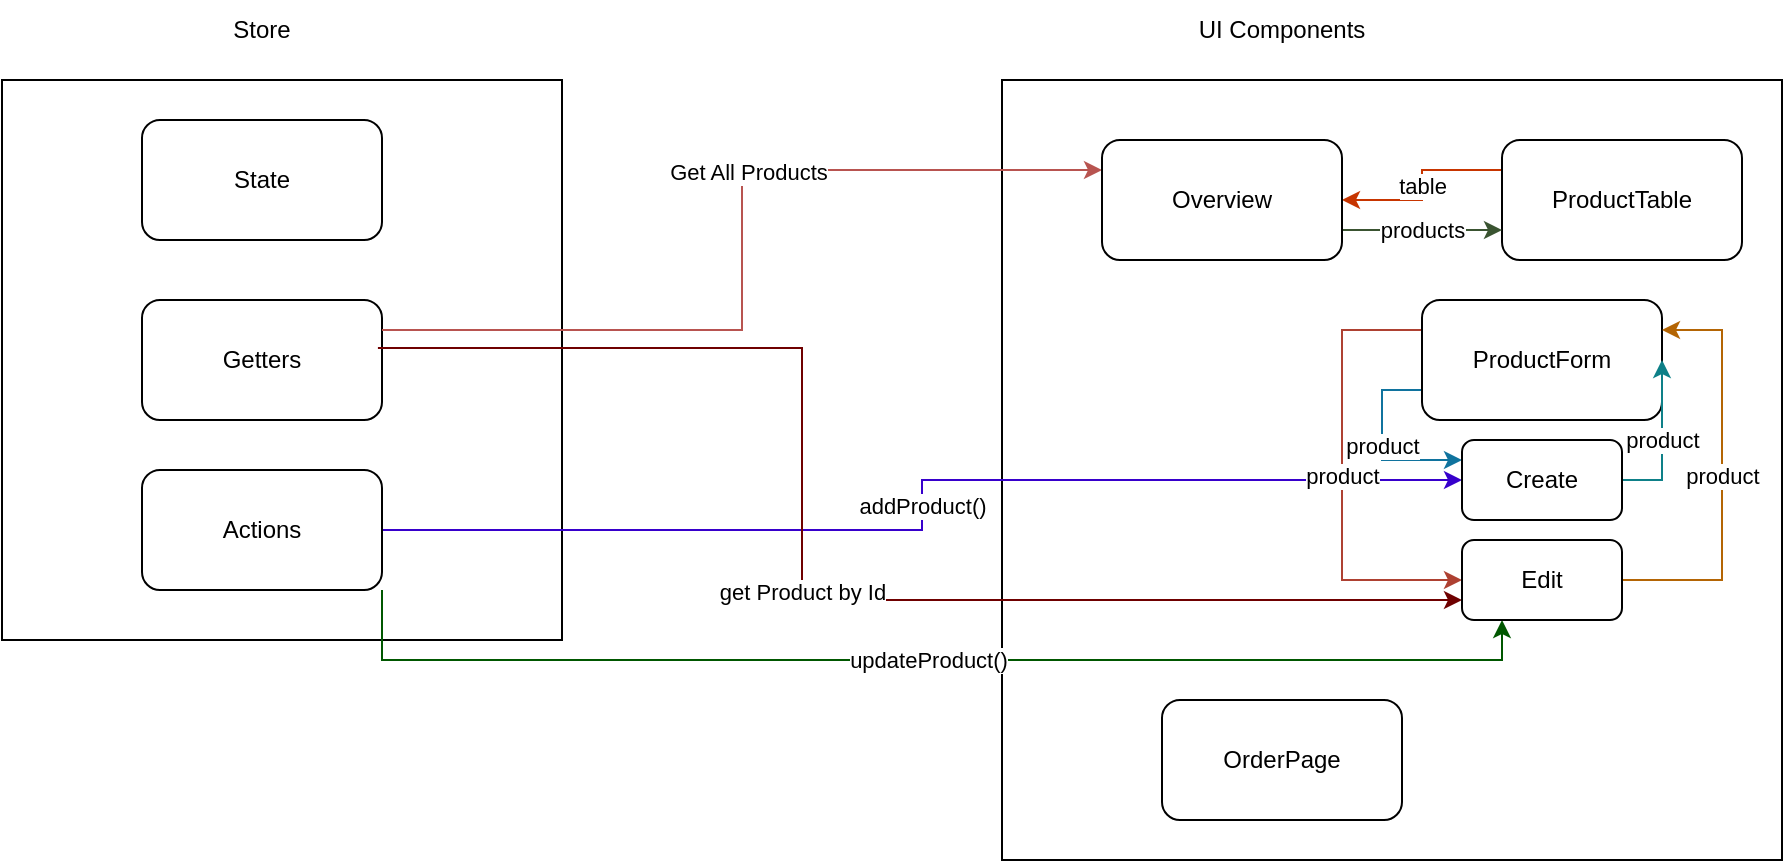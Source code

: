 <mxfile version="24.0.1" type="github">
  <diagram name="Pagina-1" id="hlhXh77hV-SeNRbmWjuJ">
    <mxGraphModel dx="1434" dy="746" grid="1" gridSize="10" guides="1" tooltips="1" connect="1" arrows="1" fold="1" page="1" pageScale="1" pageWidth="1100" pageHeight="850" math="0" shadow="0">
      <root>
        <mxCell id="0" />
        <mxCell id="1" parent="0" />
        <mxCell id="-MzTLWb8dEd52CN7HGfY-1" value="" style="whiteSpace=wrap;html=1;aspect=fixed;" vertex="1" parent="1">
          <mxGeometry x="150" y="170" width="280" height="280" as="geometry" />
        </mxCell>
        <mxCell id="-MzTLWb8dEd52CN7HGfY-2" value="Store" style="text;html=1;align=center;verticalAlign=middle;whiteSpace=wrap;rounded=0;" vertex="1" parent="1">
          <mxGeometry x="250" y="130" width="60" height="30" as="geometry" />
        </mxCell>
        <mxCell id="-MzTLWb8dEd52CN7HGfY-4" value="" style="whiteSpace=wrap;html=1;aspect=fixed;" vertex="1" parent="1">
          <mxGeometry x="650" y="170" width="390" height="390" as="geometry" />
        </mxCell>
        <mxCell id="-MzTLWb8dEd52CN7HGfY-5" value="UI Components" style="text;html=1;align=center;verticalAlign=middle;whiteSpace=wrap;rounded=0;" vertex="1" parent="1">
          <mxGeometry x="740" y="130" width="100" height="30" as="geometry" />
        </mxCell>
        <mxCell id="-MzTLWb8dEd52CN7HGfY-7" value="Getters" style="rounded=1;whiteSpace=wrap;html=1;" vertex="1" parent="1">
          <mxGeometry x="220" y="280" width="120" height="60" as="geometry" />
        </mxCell>
        <mxCell id="-MzTLWb8dEd52CN7HGfY-35" value="addProduct()" style="edgeStyle=orthogonalEdgeStyle;rounded=0;orthogonalLoop=1;jettySize=auto;html=1;exitX=1;exitY=0.5;exitDx=0;exitDy=0;entryX=0;entryY=0.5;entryDx=0;entryDy=0;fillColor=#6a00ff;strokeColor=#3700CC;" edge="1" parent="1" source="-MzTLWb8dEd52CN7HGfY-8" target="-MzTLWb8dEd52CN7HGfY-28">
          <mxGeometry relative="1" as="geometry" />
        </mxCell>
        <mxCell id="-MzTLWb8dEd52CN7HGfY-36" value="get Product by Id" style="edgeStyle=orthogonalEdgeStyle;rounded=0;orthogonalLoop=1;jettySize=auto;html=1;exitX=0.983;exitY=0.4;exitDx=0;exitDy=0;entryX=0;entryY=0.75;entryDx=0;entryDy=0;fillColor=#a20025;strokeColor=#6F0000;exitPerimeter=0;" edge="1" parent="1" source="-MzTLWb8dEd52CN7HGfY-7" target="-MzTLWb8dEd52CN7HGfY-29">
          <mxGeometry relative="1" as="geometry">
            <Array as="points">
              <mxPoint x="550" y="304" />
              <mxPoint x="550" y="430" />
            </Array>
          </mxGeometry>
        </mxCell>
        <mxCell id="-MzTLWb8dEd52CN7HGfY-37" value="updateProduct()" style="edgeStyle=orthogonalEdgeStyle;rounded=0;orthogonalLoop=1;jettySize=auto;html=1;exitX=1;exitY=1;exitDx=0;exitDy=0;entryX=0.25;entryY=1;entryDx=0;entryDy=0;fillColor=#008a00;strokeColor=#005700;" edge="1" parent="1" source="-MzTLWb8dEd52CN7HGfY-8" target="-MzTLWb8dEd52CN7HGfY-29">
          <mxGeometry relative="1" as="geometry" />
        </mxCell>
        <mxCell id="-MzTLWb8dEd52CN7HGfY-8" value="Actions" style="rounded=1;whiteSpace=wrap;html=1;" vertex="1" parent="1">
          <mxGeometry x="220" y="365" width="120" height="60" as="geometry" />
        </mxCell>
        <mxCell id="-MzTLWb8dEd52CN7HGfY-11" style="edgeStyle=orthogonalEdgeStyle;rounded=0;orthogonalLoop=1;jettySize=auto;html=1;exitX=1;exitY=0.25;exitDx=0;exitDy=0;fillColor=#f8cecc;strokeColor=#b85450;fontColor=#A9C4EB;gradientColor=#ea6b66;entryX=0;entryY=0.25;entryDx=0;entryDy=0;" edge="1" parent="1" source="-MzTLWb8dEd52CN7HGfY-7" target="-MzTLWb8dEd52CN7HGfY-38">
          <mxGeometry relative="1" as="geometry">
            <mxPoint x="590" y="240" as="targetPoint" />
          </mxGeometry>
        </mxCell>
        <mxCell id="-MzTLWb8dEd52CN7HGfY-12" value="Get All Products" style="edgeLabel;html=1;align=center;verticalAlign=middle;resizable=0;points=[];" vertex="1" connectable="0" parent="-MzTLWb8dEd52CN7HGfY-11">
          <mxGeometry x="0.195" y="-1" relative="1" as="geometry">
            <mxPoint as="offset" />
          </mxGeometry>
        </mxCell>
        <mxCell id="-MzTLWb8dEd52CN7HGfY-9" value="State" style="rounded=1;whiteSpace=wrap;html=1;" vertex="1" parent="1">
          <mxGeometry x="220" y="190" width="120" height="60" as="geometry" />
        </mxCell>
        <mxCell id="-MzTLWb8dEd52CN7HGfY-39" value="table" style="edgeStyle=orthogonalEdgeStyle;rounded=0;orthogonalLoop=1;jettySize=auto;html=1;exitX=0;exitY=0.25;exitDx=0;exitDy=0;entryX=1;entryY=0.5;entryDx=0;entryDy=0;fillColor=#fa6800;strokeColor=#C73500;" edge="1" parent="1" source="-MzTLWb8dEd52CN7HGfY-10" target="-MzTLWb8dEd52CN7HGfY-38">
          <mxGeometry relative="1" as="geometry" />
        </mxCell>
        <mxCell id="-MzTLWb8dEd52CN7HGfY-10" value="ProductTable" style="rounded=1;whiteSpace=wrap;html=1;" vertex="1" parent="1">
          <mxGeometry x="900" y="200" width="120" height="60" as="geometry" />
        </mxCell>
        <mxCell id="-MzTLWb8dEd52CN7HGfY-33" value="product" style="edgeStyle=orthogonalEdgeStyle;rounded=0;orthogonalLoop=1;jettySize=auto;html=1;exitX=0;exitY=0.75;exitDx=0;exitDy=0;entryX=0;entryY=0.25;entryDx=0;entryDy=0;fillColor=#b1ddf0;strokeColor=#10739e;" edge="1" parent="1" source="-MzTLWb8dEd52CN7HGfY-13" target="-MzTLWb8dEd52CN7HGfY-28">
          <mxGeometry relative="1" as="geometry" />
        </mxCell>
        <mxCell id="-MzTLWb8dEd52CN7HGfY-34" value="product" style="edgeStyle=orthogonalEdgeStyle;rounded=0;orthogonalLoop=1;jettySize=auto;html=1;exitX=0;exitY=0.25;exitDx=0;exitDy=0;entryX=0;entryY=0.5;entryDx=0;entryDy=0;fillColor=#fad9d5;strokeColor=#ae4132;" edge="1" parent="1" source="-MzTLWb8dEd52CN7HGfY-13" target="-MzTLWb8dEd52CN7HGfY-29">
          <mxGeometry relative="1" as="geometry">
            <Array as="points">
              <mxPoint x="820" y="295" />
              <mxPoint x="820" y="420" />
            </Array>
          </mxGeometry>
        </mxCell>
        <mxCell id="-MzTLWb8dEd52CN7HGfY-13" value="ProductForm" style="rounded=1;whiteSpace=wrap;html=1;" vertex="1" parent="1">
          <mxGeometry x="860" y="280" width="120" height="60" as="geometry" />
        </mxCell>
        <mxCell id="-MzTLWb8dEd52CN7HGfY-19" value="OrderPage" style="rounded=1;whiteSpace=wrap;html=1;" vertex="1" parent="1">
          <mxGeometry x="730" y="480" width="120" height="60" as="geometry" />
        </mxCell>
        <mxCell id="-MzTLWb8dEd52CN7HGfY-30" value="product" style="edgeStyle=orthogonalEdgeStyle;rounded=0;orthogonalLoop=1;jettySize=auto;html=1;exitX=1;exitY=0.5;exitDx=0;exitDy=0;entryX=1;entryY=0.5;entryDx=0;entryDy=0;fillColor=#b0e3e6;strokeColor=#0e8088;" edge="1" parent="1" source="-MzTLWb8dEd52CN7HGfY-28" target="-MzTLWb8dEd52CN7HGfY-13">
          <mxGeometry relative="1" as="geometry" />
        </mxCell>
        <mxCell id="-MzTLWb8dEd52CN7HGfY-28" value="Create" style="rounded=1;whiteSpace=wrap;html=1;" vertex="1" parent="1">
          <mxGeometry x="880" y="350" width="80" height="40" as="geometry" />
        </mxCell>
        <mxCell id="-MzTLWb8dEd52CN7HGfY-32" value="product" style="edgeStyle=orthogonalEdgeStyle;rounded=0;orthogonalLoop=1;jettySize=auto;html=1;exitX=1;exitY=0.5;exitDx=0;exitDy=0;entryX=1;entryY=0.25;entryDx=0;entryDy=0;fillColor=#fad7ac;strokeColor=#b46504;" edge="1" parent="1" source="-MzTLWb8dEd52CN7HGfY-29" target="-MzTLWb8dEd52CN7HGfY-13">
          <mxGeometry relative="1" as="geometry">
            <Array as="points">
              <mxPoint x="1010" y="420" />
              <mxPoint x="1010" y="295" />
            </Array>
          </mxGeometry>
        </mxCell>
        <mxCell id="-MzTLWb8dEd52CN7HGfY-29" value="Edit" style="rounded=1;whiteSpace=wrap;html=1;" vertex="1" parent="1">
          <mxGeometry x="880" y="400" width="80" height="40" as="geometry" />
        </mxCell>
        <mxCell id="-MzTLWb8dEd52CN7HGfY-40" value="products" style="edgeStyle=orthogonalEdgeStyle;rounded=0;orthogonalLoop=1;jettySize=auto;html=1;exitX=1;exitY=0.75;exitDx=0;exitDy=0;entryX=0;entryY=0.75;entryDx=0;entryDy=0;fillColor=#6d8764;strokeColor=#3A5431;" edge="1" parent="1" source="-MzTLWb8dEd52CN7HGfY-38" target="-MzTLWb8dEd52CN7HGfY-10">
          <mxGeometry relative="1" as="geometry" />
        </mxCell>
        <mxCell id="-MzTLWb8dEd52CN7HGfY-38" value="Overview" style="rounded=1;whiteSpace=wrap;html=1;" vertex="1" parent="1">
          <mxGeometry x="700" y="200" width="120" height="60" as="geometry" />
        </mxCell>
      </root>
    </mxGraphModel>
  </diagram>
</mxfile>
